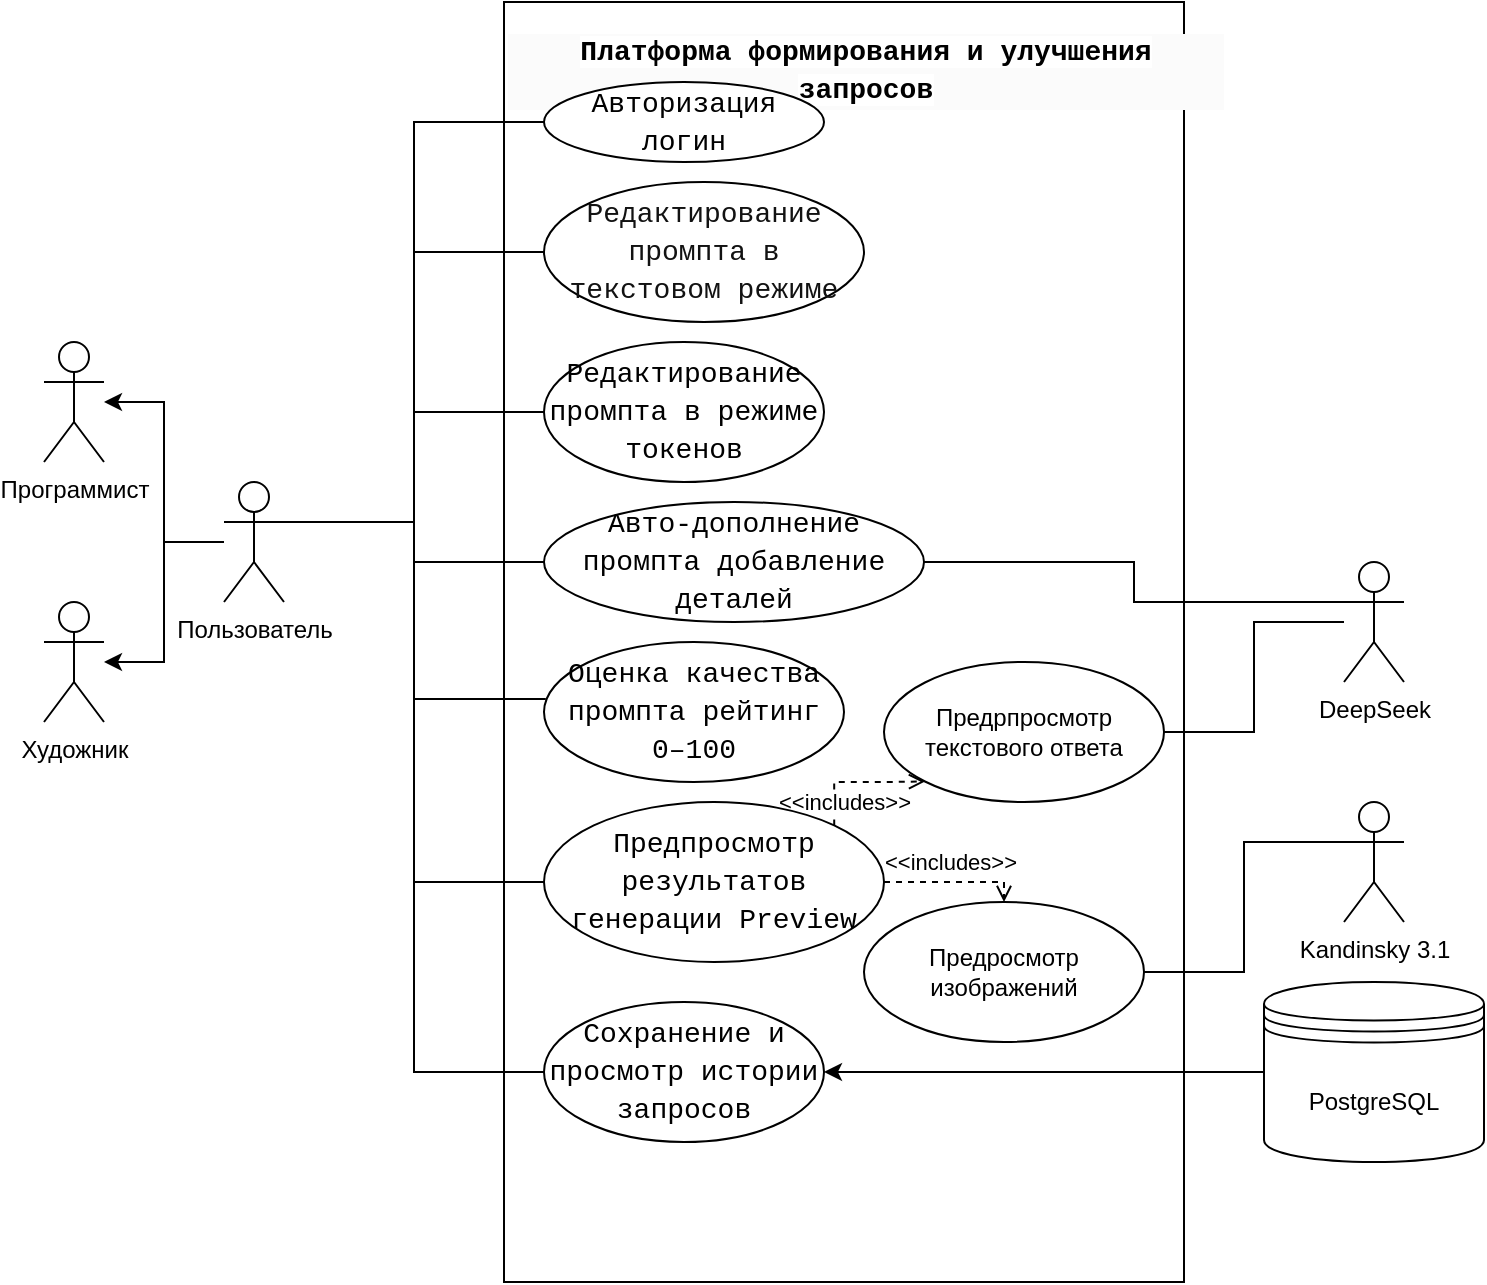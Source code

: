 <mxfile version="22.0.3" type="device">
  <diagram id="R2lEEEUBdFMjLlhIrx00" name="Page-1">
    <mxGraphModel dx="1182" dy="683" grid="1" gridSize="10" guides="1" tooltips="1" connect="1" arrows="1" fold="1" page="1" pageScale="1" pageWidth="850" pageHeight="1100" math="0" shadow="0" extFonts="Permanent Marker^https://fonts.googleapis.com/css?family=Permanent+Marker">
      <root>
        <mxCell id="0" />
        <mxCell id="1" parent="0" />
        <mxCell id="oC-60u8wvNoj3N1KErrD-7" value="Художник" style="shape=umlActor;verticalLabelPosition=bottom;verticalAlign=top;html=1;" parent="1" vertex="1">
          <mxGeometry x="120" y="400" width="30" height="60" as="geometry" />
        </mxCell>
        <mxCell id="oC-60u8wvNoj3N1KErrD-8" value="Программист" style="shape=umlActor;verticalLabelPosition=bottom;verticalAlign=top;html=1;" parent="1" vertex="1">
          <mxGeometry x="120" y="270" width="30" height="60" as="geometry" />
        </mxCell>
        <mxCell id="oC-60u8wvNoj3N1KErrD-10" style="edgeStyle=orthogonalEdgeStyle;rounded=0;orthogonalLoop=1;jettySize=auto;html=1;" parent="1" source="oC-60u8wvNoj3N1KErrD-9" target="oC-60u8wvNoj3N1KErrD-8" edge="1">
          <mxGeometry relative="1" as="geometry">
            <Array as="points">
              <mxPoint x="180" y="370" />
              <mxPoint x="180" y="300" />
            </Array>
          </mxGeometry>
        </mxCell>
        <mxCell id="oC-60u8wvNoj3N1KErrD-11" style="edgeStyle=orthogonalEdgeStyle;rounded=0;orthogonalLoop=1;jettySize=auto;html=1;" parent="1" source="oC-60u8wvNoj3N1KErrD-9" target="oC-60u8wvNoj3N1KErrD-7" edge="1">
          <mxGeometry relative="1" as="geometry" />
        </mxCell>
        <mxCell id="oC-60u8wvNoj3N1KErrD-23" style="edgeStyle=orthogonalEdgeStyle;rounded=0;orthogonalLoop=1;jettySize=auto;html=1;exitX=1;exitY=0.333;exitDx=0;exitDy=0;exitPerimeter=0;entryX=0;entryY=0.5;entryDx=0;entryDy=0;endArrow=none;endFill=0;" parent="1" source="oC-60u8wvNoj3N1KErrD-9" target="oC-60u8wvNoj3N1KErrD-15" edge="1">
          <mxGeometry relative="1" as="geometry" />
        </mxCell>
        <mxCell id="oC-60u8wvNoj3N1KErrD-24" style="edgeStyle=orthogonalEdgeStyle;rounded=0;orthogonalLoop=1;jettySize=auto;html=1;exitX=1;exitY=0.333;exitDx=0;exitDy=0;exitPerimeter=0;entryX=0;entryY=0.5;entryDx=0;entryDy=0;endArrow=none;endFill=0;" parent="1" source="oC-60u8wvNoj3N1KErrD-9" target="oC-60u8wvNoj3N1KErrD-16" edge="1">
          <mxGeometry relative="1" as="geometry" />
        </mxCell>
        <mxCell id="oC-60u8wvNoj3N1KErrD-25" style="edgeStyle=orthogonalEdgeStyle;rounded=0;orthogonalLoop=1;jettySize=auto;html=1;exitX=1;exitY=0.333;exitDx=0;exitDy=0;exitPerimeter=0;entryX=0;entryY=0.5;entryDx=0;entryDy=0;endArrow=none;endFill=0;" parent="1" source="oC-60u8wvNoj3N1KErrD-9" target="oC-60u8wvNoj3N1KErrD-17" edge="1">
          <mxGeometry relative="1" as="geometry" />
        </mxCell>
        <mxCell id="oC-60u8wvNoj3N1KErrD-26" style="edgeStyle=orthogonalEdgeStyle;rounded=0;orthogonalLoop=1;jettySize=auto;html=1;exitX=1;exitY=0.333;exitDx=0;exitDy=0;exitPerimeter=0;entryX=0;entryY=0.5;entryDx=0;entryDy=0;endArrow=none;endFill=0;" parent="1" source="oC-60u8wvNoj3N1KErrD-9" target="oC-60u8wvNoj3N1KErrD-18" edge="1">
          <mxGeometry relative="1" as="geometry" />
        </mxCell>
        <mxCell id="oC-60u8wvNoj3N1KErrD-28" style="edgeStyle=orthogonalEdgeStyle;rounded=0;orthogonalLoop=1;jettySize=auto;html=1;exitX=1;exitY=0.333;exitDx=0;exitDy=0;exitPerimeter=0;entryX=0;entryY=0.5;entryDx=0;entryDy=0;endArrow=none;endFill=0;" parent="1" source="oC-60u8wvNoj3N1KErrD-9" target="oC-60u8wvNoj3N1KErrD-20" edge="1">
          <mxGeometry relative="1" as="geometry" />
        </mxCell>
        <mxCell id="oC-60u8wvNoj3N1KErrD-29" style="edgeStyle=orthogonalEdgeStyle;rounded=0;orthogonalLoop=1;jettySize=auto;html=1;exitX=1;exitY=0.333;exitDx=0;exitDy=0;exitPerimeter=0;entryX=0;entryY=0.5;entryDx=0;entryDy=0;endArrow=none;endFill=0;" parent="1" source="oC-60u8wvNoj3N1KErrD-9" target="oC-60u8wvNoj3N1KErrD-21" edge="1">
          <mxGeometry relative="1" as="geometry" />
        </mxCell>
        <mxCell id="oC-60u8wvNoj3N1KErrD-9" value="Пользователь" style="shape=umlActor;verticalLabelPosition=bottom;verticalAlign=top;html=1;" parent="1" vertex="1">
          <mxGeometry x="210" y="340" width="30" height="60" as="geometry" />
        </mxCell>
        <mxCell id="oC-60u8wvNoj3N1KErrD-13" value="&lt;h1 style=&quot;font-family: Consolas, &amp;quot;Courier New&amp;quot;, monospace; font-size: 14px; line-height: 19px;&quot;&gt;&lt;br&gt;&lt;/h1&gt;" style="whiteSpace=wrap;html=1;fillColor=none;align=center;" parent="1" vertex="1">
          <mxGeometry x="350" y="100" width="340" height="640" as="geometry" />
        </mxCell>
        <mxCell id="oC-60u8wvNoj3N1KErrD-14" value="&lt;h1 style=&quot;border-color: var(--border-color); color: rgb(0, 0, 0); font-style: normal; font-variant-ligatures: normal; font-variant-caps: normal; letter-spacing: normal; orphans: 2; text-align: center; text-indent: 0px; text-transform: none; widows: 2; word-spacing: 0px; -webkit-text-stroke-width: 0px; background-color: rgb(251, 251, 251); text-decoration-thickness: initial; text-decoration-style: initial; text-decoration-color: initial; font-family: Consolas, &amp;quot;Courier New&amp;quot;, monospace; font-size: 14px; line-height: 19px;&quot;&gt;&lt;span style=&quot;border-color: var(--border-color); background-color: rgb(255, 255, 255);&quot;&gt;Платформа формирования и улучшения запросов&lt;/span&gt;&lt;/h1&gt;" style="text;whiteSpace=wrap;html=1;" parent="1" vertex="1">
          <mxGeometry x="350" y="100" width="360" height="60" as="geometry" />
        </mxCell>
        <mxCell id="oC-60u8wvNoj3N1KErrD-15" value="&lt;div style=&quot;font-family: Consolas, &amp;quot;Courier New&amp;quot;, monospace; font-size: 14px; line-height: 19px;&quot;&gt;Авторизация логин&lt;/div&gt;" style="ellipse;whiteSpace=wrap;html=1;" parent="1" vertex="1">
          <mxGeometry x="370" y="140" width="140" height="40" as="geometry" />
        </mxCell>
        <mxCell id="oC-60u8wvNoj3N1KErrD-16" value="&lt;div style=&quot;font-family: Consolas, &amp;quot;Courier New&amp;quot;, monospace; font-size: 14px; line-height: 19px;&quot;&gt;&lt;font color=&quot;#121212&quot; style=&quot;&quot;&gt;Редактирование промпта в текстовом режиме&lt;/font&gt;&lt;/div&gt;" style="ellipse;whiteSpace=wrap;html=1;fillColor=none;" parent="1" vertex="1">
          <mxGeometry x="370" y="190" width="160" height="70" as="geometry" />
        </mxCell>
        <mxCell id="oC-60u8wvNoj3N1KErrD-17" value="&lt;div style=&quot;font-family: Consolas, &amp;quot;Courier New&amp;quot;, monospace; font-size: 14px; line-height: 19px;&quot;&gt;Редактирование промпта в режиме токенов&lt;/div&gt;" style="ellipse;whiteSpace=wrap;html=1;" parent="1" vertex="1">
          <mxGeometry x="370" y="270" width="140" height="70" as="geometry" />
        </mxCell>
        <mxCell id="oC-60u8wvNoj3N1KErrD-18" value="&lt;div style=&quot;font-family: Consolas, &amp;quot;Courier New&amp;quot;, monospace; font-size: 14px; line-height: 19px;&quot;&gt;Авто-дополнение промпта добавление деталей&lt;/div&gt;" style="ellipse;whiteSpace=wrap;html=1;" parent="1" vertex="1">
          <mxGeometry x="370" y="350" width="190" height="60" as="geometry" />
        </mxCell>
        <mxCell id="oC-60u8wvNoj3N1KErrD-19" value="&lt;div style=&quot;font-family: Consolas, &amp;quot;Courier New&amp;quot;, monospace; font-size: 14px; line-height: 19px;&quot;&gt;Оценка качества промпта рейтинг 0–100&lt;/div&gt;" style="ellipse;whiteSpace=wrap;html=1;" parent="1" vertex="1">
          <mxGeometry x="370" y="420" width="150" height="70" as="geometry" />
        </mxCell>
        <mxCell id="oC-60u8wvNoj3N1KErrD-34" style="edgeStyle=orthogonalEdgeStyle;rounded=0;orthogonalLoop=1;jettySize=auto;html=1;entryX=0.5;entryY=0;entryDx=0;entryDy=0;exitX=1;exitY=0.5;exitDx=0;exitDy=0;dashed=1;endArrow=open;endFill=0;" parent="1" source="oC-60u8wvNoj3N1KErrD-20" target="oC-60u8wvNoj3N1KErrD-33" edge="1">
          <mxGeometry relative="1" as="geometry">
            <Array as="points">
              <mxPoint x="600" y="540" />
            </Array>
          </mxGeometry>
        </mxCell>
        <mxCell id="oC-60u8wvNoj3N1KErrD-35" value="&amp;lt;&amp;lt;includes&amp;gt;&amp;gt;" style="edgeLabel;html=1;align=center;verticalAlign=middle;resizable=0;points=[];" parent="oC-60u8wvNoj3N1KErrD-34" vertex="1" connectable="0">
          <mxGeometry x="-0.056" y="-3" relative="1" as="geometry">
            <mxPoint y="-13" as="offset" />
          </mxGeometry>
        </mxCell>
        <mxCell id="oC-60u8wvNoj3N1KErrD-39" style="edgeStyle=orthogonalEdgeStyle;rounded=0;orthogonalLoop=1;jettySize=auto;html=1;exitX=1;exitY=0;exitDx=0;exitDy=0;entryX=0;entryY=1;entryDx=0;entryDy=0;dashed=1;endArrow=open;endFill=0;" parent="1" source="oC-60u8wvNoj3N1KErrD-20" target="oC-60u8wvNoj3N1KErrD-38" edge="1">
          <mxGeometry relative="1" as="geometry">
            <Array as="points">
              <mxPoint x="515" y="490" />
              <mxPoint x="540" y="490" />
            </Array>
          </mxGeometry>
        </mxCell>
        <mxCell id="oC-60u8wvNoj3N1KErrD-40" value="&amp;lt;&amp;lt;includes&amp;gt;&amp;gt;" style="edgeLabel;html=1;align=center;verticalAlign=middle;resizable=0;points=[];" parent="oC-60u8wvNoj3N1KErrD-39" vertex="1" connectable="0">
          <mxGeometry x="0.166" y="-3" relative="1" as="geometry">
            <mxPoint x="-13" y="7" as="offset" />
          </mxGeometry>
        </mxCell>
        <mxCell id="oC-60u8wvNoj3N1KErrD-20" value="&lt;div style=&quot;font-family: Consolas, &amp;quot;Courier New&amp;quot;, monospace; font-size: 14px; line-height: 19px;&quot;&gt;Предпросмотр результатов генерации Preview&lt;/div&gt;" style="ellipse;whiteSpace=wrap;html=1;" parent="1" vertex="1">
          <mxGeometry x="370" y="500" width="170" height="80" as="geometry" />
        </mxCell>
        <mxCell id="oC-60u8wvNoj3N1KErrD-21" value="&lt;div style=&quot;font-family: Consolas, &amp;quot;Courier New&amp;quot;, monospace; font-size: 14px; line-height: 19px;&quot;&gt;Сохранение и просмотр истории запросов&lt;/div&gt;" style="ellipse;whiteSpace=wrap;html=1;" parent="1" vertex="1">
          <mxGeometry x="370" y="600" width="140" height="70" as="geometry" />
        </mxCell>
        <mxCell id="oC-60u8wvNoj3N1KErrD-30" style="edgeStyle=orthogonalEdgeStyle;rounded=0;orthogonalLoop=1;jettySize=auto;html=1;entryX=1;entryY=0.5;entryDx=0;entryDy=0;" parent="1" source="oC-60u8wvNoj3N1KErrD-22" target="oC-60u8wvNoj3N1KErrD-21" edge="1">
          <mxGeometry relative="1" as="geometry" />
        </mxCell>
        <mxCell id="oC-60u8wvNoj3N1KErrD-22" value="PostgreSQL" style="shape=datastore;whiteSpace=wrap;html=1;" parent="1" vertex="1">
          <mxGeometry x="730" y="590" width="110" height="90" as="geometry" />
        </mxCell>
        <mxCell id="oC-60u8wvNoj3N1KErrD-27" style="edgeStyle=orthogonalEdgeStyle;rounded=0;orthogonalLoop=1;jettySize=auto;html=1;exitX=1;exitY=0.333;exitDx=0;exitDy=0;exitPerimeter=0;entryX=0.006;entryY=0.407;entryDx=0;entryDy=0;entryPerimeter=0;endArrow=none;endFill=0;" parent="1" source="oC-60u8wvNoj3N1KErrD-9" target="oC-60u8wvNoj3N1KErrD-19" edge="1">
          <mxGeometry relative="1" as="geometry" />
        </mxCell>
        <mxCell id="oC-60u8wvNoj3N1KErrD-32" style="edgeStyle=orthogonalEdgeStyle;rounded=0;orthogonalLoop=1;jettySize=auto;html=1;exitX=0;exitY=0.333;exitDx=0;exitDy=0;exitPerimeter=0;entryX=1;entryY=0.5;entryDx=0;entryDy=0;endArrow=none;endFill=0;" parent="1" source="oC-60u8wvNoj3N1KErrD-31" target="oC-60u8wvNoj3N1KErrD-33" edge="1">
          <mxGeometry relative="1" as="geometry" />
        </mxCell>
        <mxCell id="oC-60u8wvNoj3N1KErrD-31" value="Kandinsky 3.1" style="shape=umlActor;verticalLabelPosition=bottom;verticalAlign=top;html=1;" parent="1" vertex="1">
          <mxGeometry x="770" y="500" width="30" height="60" as="geometry" />
        </mxCell>
        <mxCell id="oC-60u8wvNoj3N1KErrD-33" value="Предросмотр изображений" style="ellipse;whiteSpace=wrap;html=1;" parent="1" vertex="1">
          <mxGeometry x="530" y="550" width="140" height="70" as="geometry" />
        </mxCell>
        <mxCell id="oC-60u8wvNoj3N1KErrD-41" style="edgeStyle=orthogonalEdgeStyle;rounded=0;orthogonalLoop=1;jettySize=auto;html=1;entryX=1;entryY=0.5;entryDx=0;entryDy=0;endArrow=none;endFill=0;" parent="1" source="oC-60u8wvNoj3N1KErrD-37" target="oC-60u8wvNoj3N1KErrD-38" edge="1">
          <mxGeometry relative="1" as="geometry" />
        </mxCell>
        <mxCell id="oC-60u8wvNoj3N1KErrD-42" style="edgeStyle=orthogonalEdgeStyle;rounded=0;orthogonalLoop=1;jettySize=auto;html=1;exitX=0;exitY=0.333;exitDx=0;exitDy=0;exitPerimeter=0;endArrow=none;endFill=0;" parent="1" source="oC-60u8wvNoj3N1KErrD-37" target="oC-60u8wvNoj3N1KErrD-18" edge="1">
          <mxGeometry relative="1" as="geometry" />
        </mxCell>
        <mxCell id="oC-60u8wvNoj3N1KErrD-37" value="DeepSeek" style="shape=umlActor;verticalLabelPosition=bottom;verticalAlign=top;html=1;" parent="1" vertex="1">
          <mxGeometry x="770" y="380" width="30" height="60" as="geometry" />
        </mxCell>
        <mxCell id="oC-60u8wvNoj3N1KErrD-38" value="Предрпросмотр текстового ответа" style="ellipse;whiteSpace=wrap;html=1;" parent="1" vertex="1">
          <mxGeometry x="540" y="430" width="140" height="70" as="geometry" />
        </mxCell>
      </root>
    </mxGraphModel>
  </diagram>
</mxfile>
